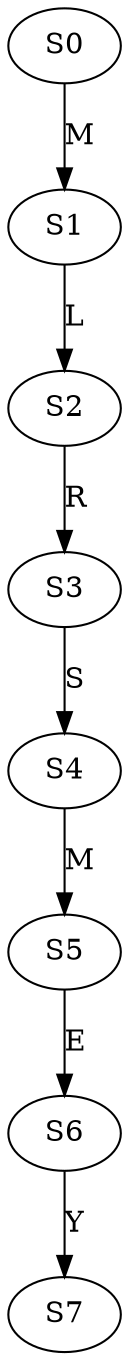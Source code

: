 strict digraph  {
	S0 -> S1 [ label = M ];
	S1 -> S2 [ label = L ];
	S2 -> S3 [ label = R ];
	S3 -> S4 [ label = S ];
	S4 -> S5 [ label = M ];
	S5 -> S6 [ label = E ];
	S6 -> S7 [ label = Y ];
}
